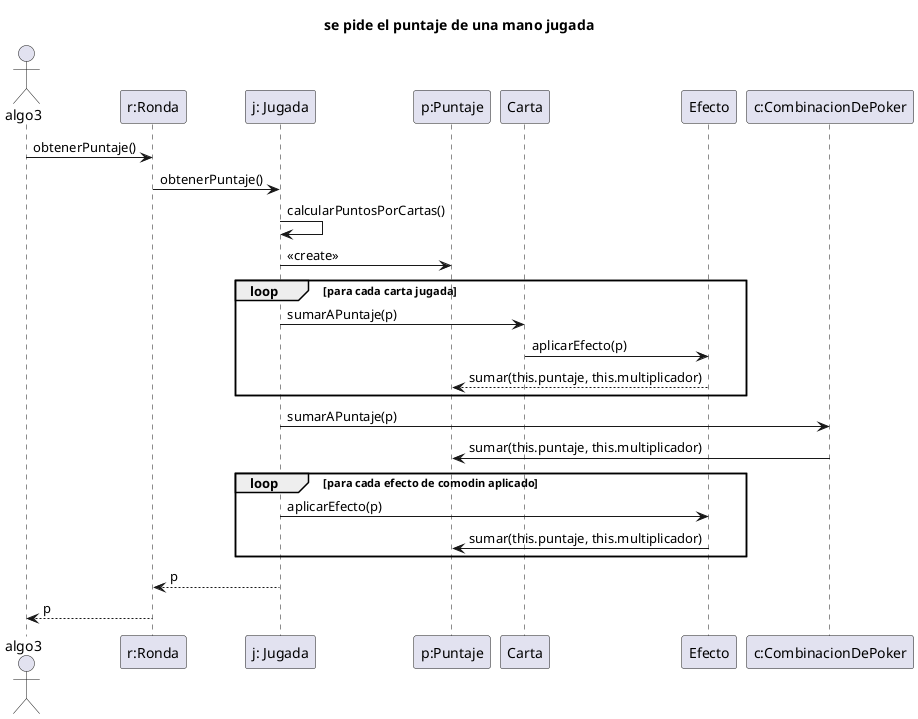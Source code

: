@startuml
title se pide el puntaje de una mano jugada
actor "algo3" as algo 
participant "r:Ronda" as ronda 
participant "j: Jugada" as jugada
participant "p:Puntaje" as puntaje
participant "Carta" as carta
participant "Efecto" as efecto
participant "c:CombinacionDePoker" as combinacion

algo -> ronda : obtenerPuntaje()
ronda -> jugada : obtenerPuntaje()
jugada -> jugada : calcularPuntosPorCartas()
jugada -> puntaje : <<create>>
loop para cada carta jugada
  jugada -> carta : sumarAPuntaje(p)
  carta -> efecto : aplicarEfecto(p)
  efecto --> puntaje : sumar(this.puntaje, this.multiplicador)
end loop
jugada -> combinacion :  sumarAPuntaje(p)
combinacion -> puntaje : sumar(this.puntaje, this.multiplicador)
loop para cada efecto de comodin aplicado
  jugada -> efecto : aplicarEfecto(p)
  efecto -> puntaje : sumar(this.puntaje, this.multiplicador)
end loop
jugada --> ronda : p 
ronda --> algo : p
@enduml 